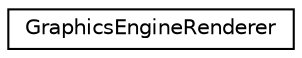 digraph "Graphical Class Hierarchy"
{
  edge [fontname="Helvetica",fontsize="10",labelfontname="Helvetica",labelfontsize="10"];
  node [fontname="Helvetica",fontsize="10",shape=record];
  rankdir="LR";
  Node0 [label="GraphicsEngineRenderer",height=0.2,width=0.4,color="black", fillcolor="white", style="filled",URL="$classGraphicsEngineRenderer.html",tooltip="This class serves as an interface to the main graphics renderer for our engine. "];
}
